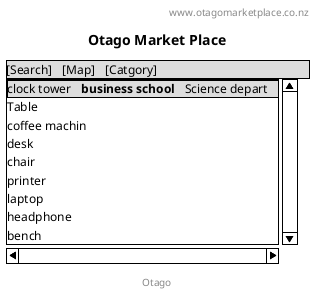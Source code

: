 @startsalt  login_mockup

 title Otago Market Place
 header www.otagomarketplace.co.nz
 footer Otago
{
   {*[Search] | [Map] | [Catgory]}


{S
{* clock tower  |<b>business school | Science depart }
    Table 
    coffee machin 
    desk 
    chair 
    printer 
    laptop
    headphone 
    bench 
}
}



@endsalt